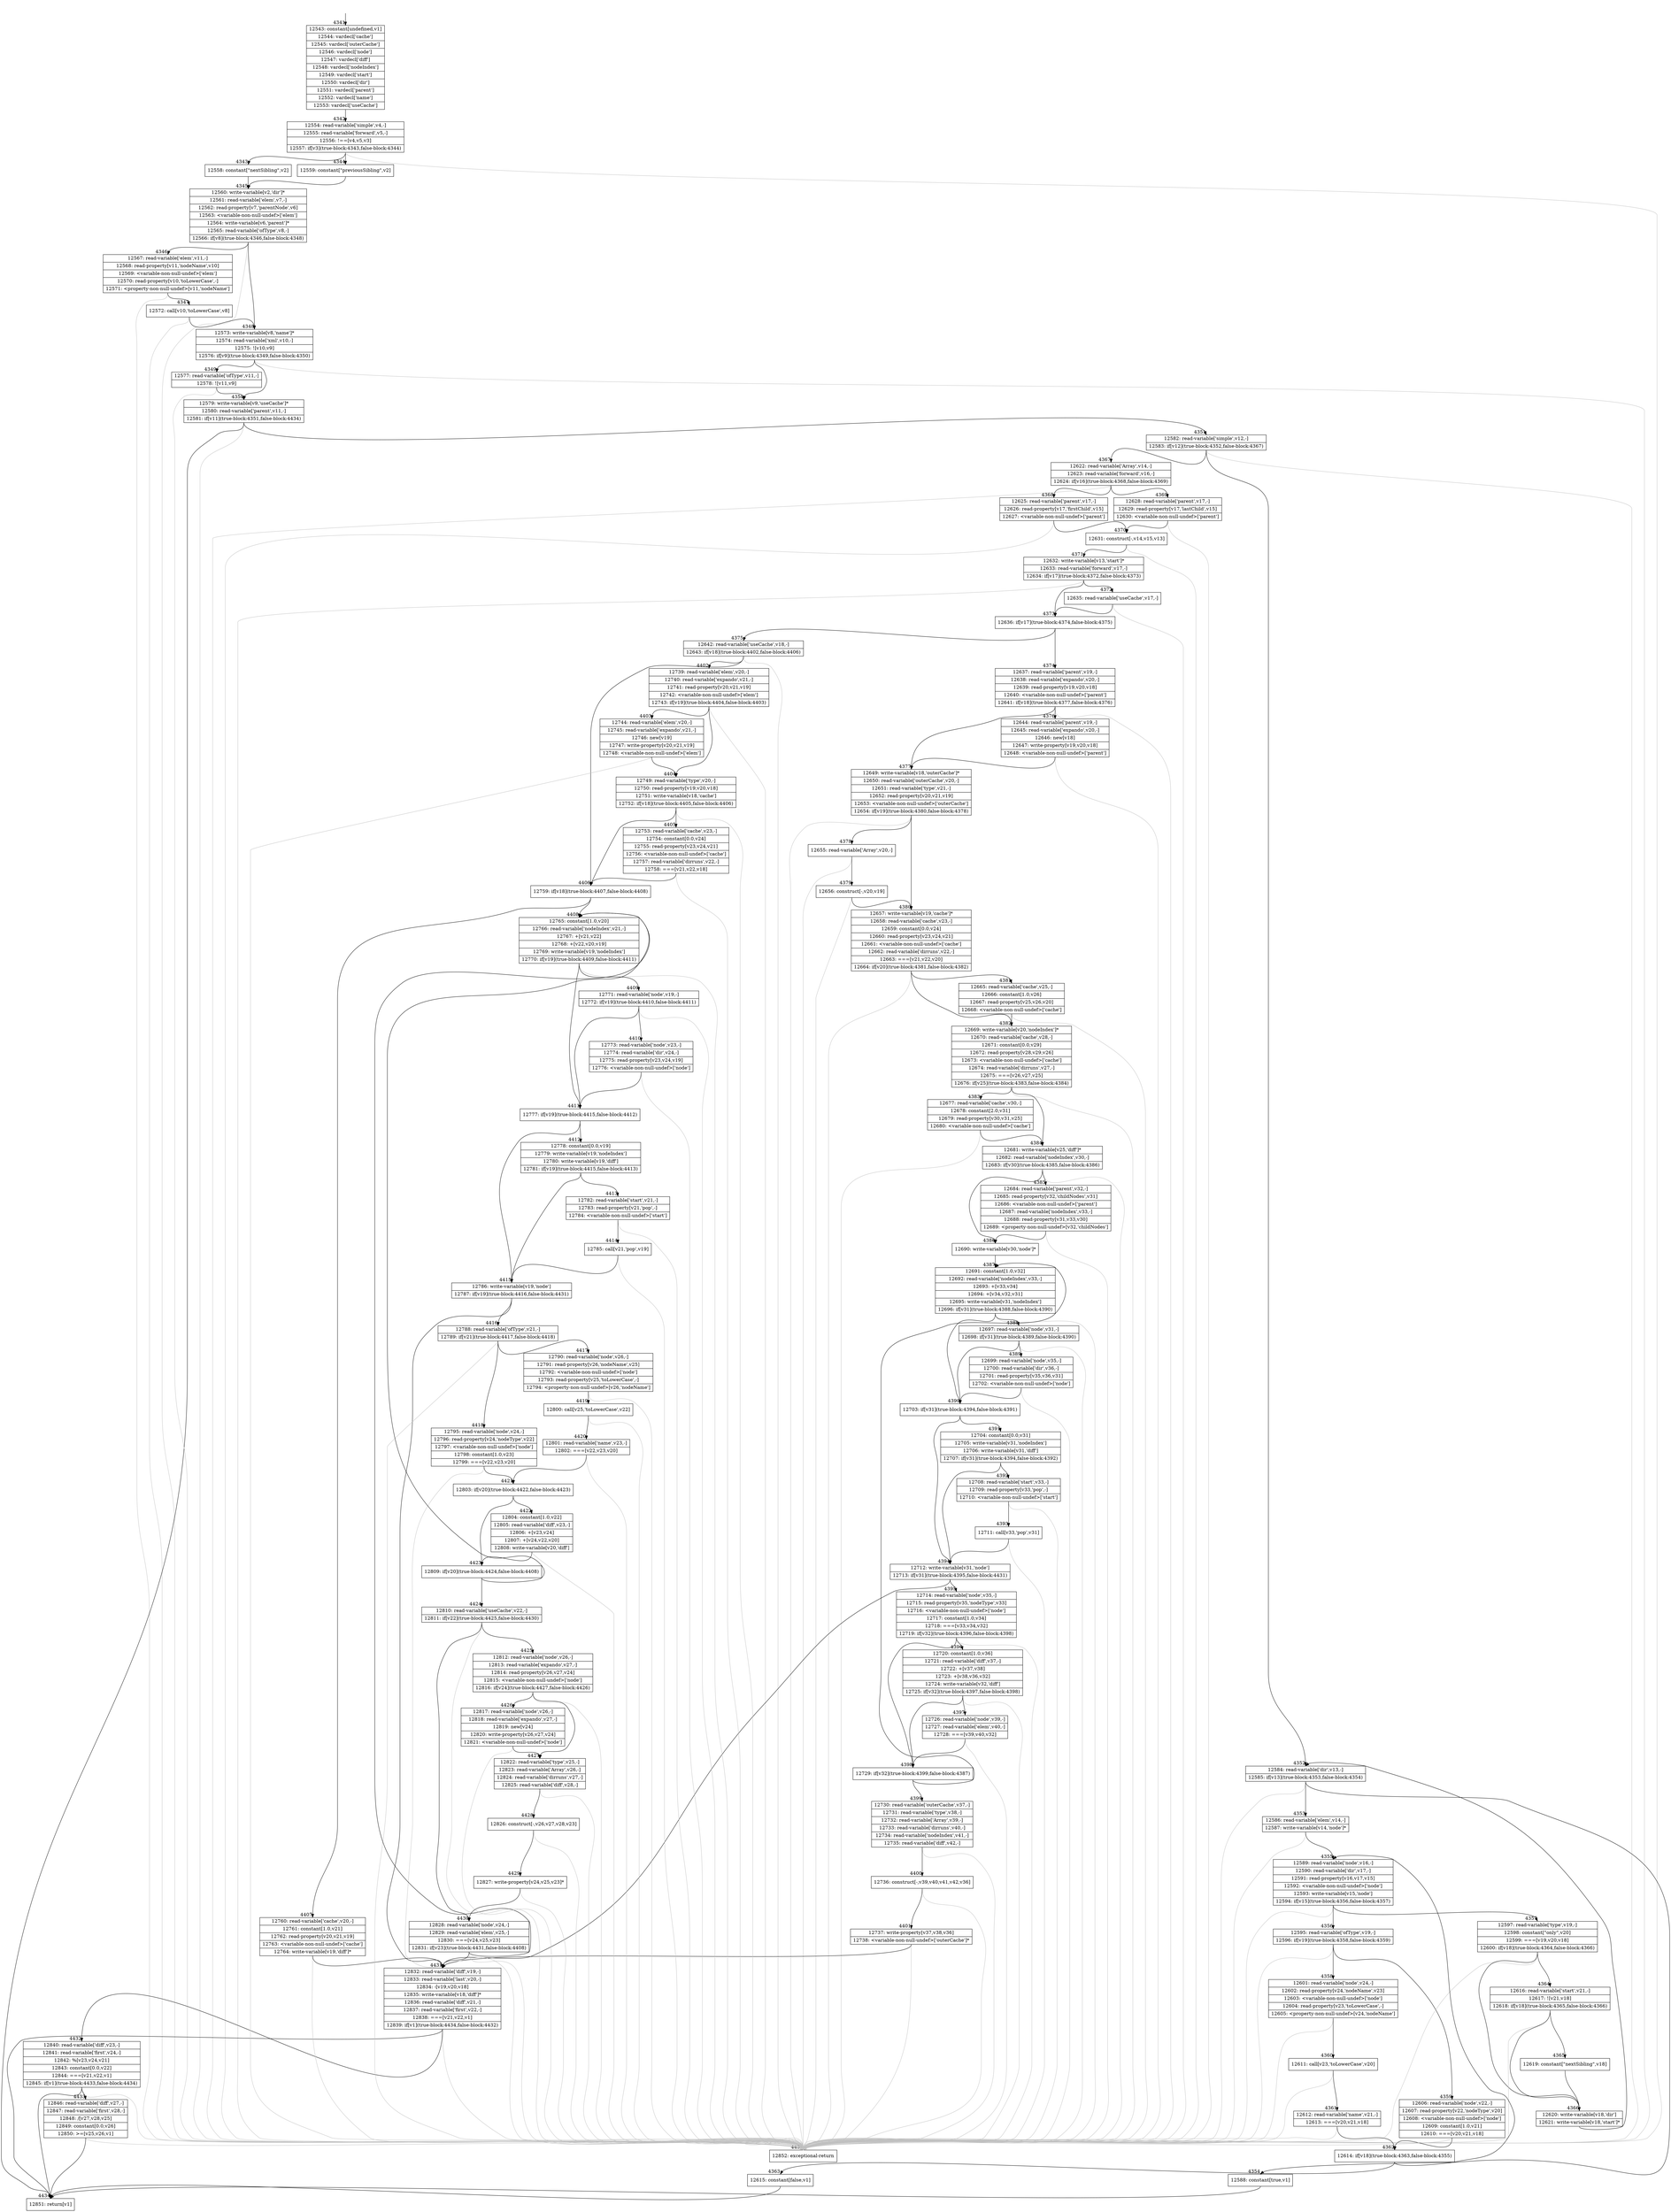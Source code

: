 digraph {
rankdir="TD"
BB_entry285[shape=none,label=""];
BB_entry285 -> BB4341 [tailport=s, headport=n, headlabel="    4341"]
BB4341 [shape=record label="{12543: constant[undefined,v1]|12544: vardecl['cache']|12545: vardecl['outerCache']|12546: vardecl['node']|12547: vardecl['diff']|12548: vardecl['nodeIndex']|12549: vardecl['start']|12550: vardecl['dir']|12551: vardecl['parent']|12552: vardecl['name']|12553: vardecl['useCache']}" ] 
BB4341 -> BB4342 [tailport=s, headport=n, headlabel="      4342"]
BB4342 [shape=record label="{12554: read-variable['simple',v4,-]|12555: read-variable['forward',v5,-]|12556: !==[v4,v5,v3]|12557: if[v3](true-block:4343,false-block:4344)}" ] 
BB4342 -> BB4343 [tailport=s, headport=n, headlabel="      4343"]
BB4342 -> BB4344 [tailport=s, headport=n, headlabel="      4344"]
BB4342 -> BB4435 [tailport=s, headport=n, color=gray, headlabel="      4435"]
BB4343 [shape=record label="{12558: constant[\"nextSibling\",v2]}" ] 
BB4343 -> BB4345 [tailport=s, headport=n, headlabel="      4345"]
BB4344 [shape=record label="{12559: constant[\"previousSibling\",v2]}" ] 
BB4344 -> BB4345 [tailport=s, headport=n]
BB4345 [shape=record label="{12560: write-variable[v2,'dir']*|12561: read-variable['elem',v7,-]|12562: read-property[v7,'parentNode',v6]|12563: \<variable-non-null-undef\>['elem']|12564: write-variable[v6,'parent']*|12565: read-variable['ofType',v8,-]|12566: if[v8](true-block:4346,false-block:4348)}" ] 
BB4345 -> BB4348 [tailport=s, headport=n, headlabel="      4348"]
BB4345 -> BB4346 [tailport=s, headport=n, headlabel="      4346"]
BB4345 -> BB4435 [tailport=s, headport=n, color=gray]
BB4346 [shape=record label="{12567: read-variable['elem',v11,-]|12568: read-property[v11,'nodeName',v10]|12569: \<variable-non-null-undef\>['elem']|12570: read-property[v10,'toLowerCase',-]|12571: \<property-non-null-undef\>[v11,'nodeName']}" ] 
BB4346 -> BB4347 [tailport=s, headport=n, headlabel="      4347"]
BB4346 -> BB4435 [tailport=s, headport=n, color=gray]
BB4347 [shape=record label="{12572: call[v10,'toLowerCase',v8]}" ] 
BB4347 -> BB4348 [tailport=s, headport=n]
BB4347 -> BB4435 [tailport=s, headport=n, color=gray]
BB4348 [shape=record label="{12573: write-variable[v8,'name']*|12574: read-variable['xml',v10,-]|12575: ![v10,v9]|12576: if[v9](true-block:4349,false-block:4350)}" ] 
BB4348 -> BB4350 [tailport=s, headport=n, headlabel="      4350"]
BB4348 -> BB4349 [tailport=s, headport=n, headlabel="      4349"]
BB4348 -> BB4435 [tailport=s, headport=n, color=gray]
BB4349 [shape=record label="{12577: read-variable['ofType',v11,-]|12578: ![v11,v9]}" ] 
BB4349 -> BB4350 [tailport=s, headport=n]
BB4349 -> BB4435 [tailport=s, headport=n, color=gray]
BB4350 [shape=record label="{12579: write-variable[v9,'useCache']*|12580: read-variable['parent',v11,-]|12581: if[v11](true-block:4351,false-block:4434)}" ] 
BB4350 -> BB4351 [tailport=s, headport=n, headlabel="      4351"]
BB4350 -> BB4434 [tailport=s, headport=n, headlabel="      4434"]
BB4350 -> BB4435 [tailport=s, headport=n, color=gray]
BB4351 [shape=record label="{12582: read-variable['simple',v12,-]|12583: if[v12](true-block:4352,false-block:4367)}" ] 
BB4351 -> BB4352 [tailport=s, headport=n, headlabel="      4352"]
BB4351 -> BB4367 [tailport=s, headport=n, headlabel="      4367"]
BB4351 -> BB4435 [tailport=s, headport=n, color=gray]
BB4352 [shape=record label="{12584: read-variable['dir',v13,-]|12585: if[v13](true-block:4353,false-block:4354)}" ] 
BB4352 -> BB4353 [tailport=s, headport=n, headlabel="      4353"]
BB4352 -> BB4354 [tailport=s, headport=n, headlabel="      4354"]
BB4352 -> BB4435 [tailport=s, headport=n, color=gray]
BB4353 [shape=record label="{12586: read-variable['elem',v14,-]|12587: write-variable[v14,'node']*}" ] 
BB4353 -> BB4355 [tailport=s, headport=n, headlabel="      4355"]
BB4353 -> BB4435 [tailport=s, headport=n, color=gray]
BB4354 [shape=record label="{12588: constant[true,v1]}" ] 
BB4354 -> BB4434 [tailport=s, headport=n]
BB4355 [shape=record label="{12589: read-variable['node',v16,-]|12590: read-variable['dir',v17,-]|12591: read-property[v16,v17,v15]|12592: \<variable-non-null-undef\>['node']|12593: write-variable[v15,'node']|12594: if[v15](true-block:4356,false-block:4357)}" ] 
BB4355 -> BB4356 [tailport=s, headport=n, headlabel="      4356"]
BB4355 -> BB4357 [tailport=s, headport=n, headlabel="      4357"]
BB4355 -> BB4435 [tailport=s, headport=n, color=gray]
BB4356 [shape=record label="{12595: read-variable['ofType',v19,-]|12596: if[v19](true-block:4358,false-block:4359)}" ] 
BB4356 -> BB4358 [tailport=s, headport=n, headlabel="      4358"]
BB4356 -> BB4359 [tailport=s, headport=n, headlabel="      4359"]
BB4356 -> BB4435 [tailport=s, headport=n, color=gray]
BB4357 [shape=record label="{12597: read-variable['type',v19,-]|12598: constant[\"only\",v20]|12599: ===[v19,v20,v18]|12600: if[v18](true-block:4364,false-block:4366)}" ] 
BB4357 -> BB4366 [tailport=s, headport=n, headlabel="      4366"]
BB4357 -> BB4364 [tailport=s, headport=n, headlabel="      4364"]
BB4357 -> BB4435 [tailport=s, headport=n, color=gray]
BB4358 [shape=record label="{12601: read-variable['node',v24,-]|12602: read-property[v24,'nodeName',v23]|12603: \<variable-non-null-undef\>['node']|12604: read-property[v23,'toLowerCase',-]|12605: \<property-non-null-undef\>[v24,'nodeName']}" ] 
BB4358 -> BB4360 [tailport=s, headport=n, headlabel="      4360"]
BB4358 -> BB4435 [tailport=s, headport=n, color=gray]
BB4359 [shape=record label="{12606: read-variable['node',v22,-]|12607: read-property[v22,'nodeType',v20]|12608: \<variable-non-null-undef\>['node']|12609: constant[1.0,v21]|12610: ===[v20,v21,v18]}" ] 
BB4359 -> BB4362 [tailport=s, headport=n, headlabel="      4362"]
BB4359 -> BB4435 [tailport=s, headport=n, color=gray]
BB4360 [shape=record label="{12611: call[v23,'toLowerCase',v20]}" ] 
BB4360 -> BB4361 [tailport=s, headport=n, headlabel="      4361"]
BB4360 -> BB4435 [tailport=s, headport=n, color=gray]
BB4361 [shape=record label="{12612: read-variable['name',v21,-]|12613: ===[v20,v21,v18]}" ] 
BB4361 -> BB4362 [tailport=s, headport=n]
BB4361 -> BB4435 [tailport=s, headport=n, color=gray]
BB4362 [shape=record label="{12614: if[v18](true-block:4363,false-block:4355)}" ] 
BB4362 -> BB4363 [tailport=s, headport=n, headlabel="      4363"]
BB4362 -> BB4355 [tailport=s, headport=n]
BB4363 [shape=record label="{12615: constant[false,v1]}" ] 
BB4363 -> BB4434 [tailport=s, headport=n]
BB4364 [shape=record label="{12616: read-variable['start',v21,-]|12617: ![v21,v18]|12618: if[v18](true-block:4365,false-block:4366)}" ] 
BB4364 -> BB4366 [tailport=s, headport=n]
BB4364 -> BB4365 [tailport=s, headport=n, headlabel="      4365"]
BB4364 -> BB4435 [tailport=s, headport=n, color=gray]
BB4365 [shape=record label="{12619: constant[\"nextSibling\",v18]}" ] 
BB4365 -> BB4366 [tailport=s, headport=n]
BB4366 [shape=record label="{12620: write-variable[v18,'dir']|12621: write-variable[v18,'start']*}" ] 
BB4366 -> BB4352 [tailport=s, headport=n]
BB4367 [shape=record label="{12622: read-variable['Array',v14,-]|12623: read-variable['forward',v16,-]|12624: if[v16](true-block:4368,false-block:4369)}" ] 
BB4367 -> BB4368 [tailport=s, headport=n, headlabel="      4368"]
BB4367 -> BB4369 [tailport=s, headport=n, headlabel="      4369"]
BB4367 -> BB4435 [tailport=s, headport=n, color=gray]
BB4368 [shape=record label="{12625: read-variable['parent',v17,-]|12626: read-property[v17,'firstChild',v15]|12627: \<variable-non-null-undef\>['parent']}" ] 
BB4368 -> BB4370 [tailport=s, headport=n, headlabel="      4370"]
BB4368 -> BB4435 [tailport=s, headport=n, color=gray]
BB4369 [shape=record label="{12628: read-variable['parent',v17,-]|12629: read-property[v17,'lastChild',v15]|12630: \<variable-non-null-undef\>['parent']}" ] 
BB4369 -> BB4370 [tailport=s, headport=n]
BB4369 -> BB4435 [tailport=s, headport=n, color=gray]
BB4370 [shape=record label="{12631: construct[-,v14,v15,v13]}" ] 
BB4370 -> BB4371 [tailport=s, headport=n, headlabel="      4371"]
BB4370 -> BB4435 [tailport=s, headport=n, color=gray]
BB4371 [shape=record label="{12632: write-variable[v13,'start']*|12633: read-variable['forward',v17,-]|12634: if[v17](true-block:4372,false-block:4373)}" ] 
BB4371 -> BB4373 [tailport=s, headport=n, headlabel="      4373"]
BB4371 -> BB4372 [tailport=s, headport=n, headlabel="      4372"]
BB4371 -> BB4435 [tailport=s, headport=n, color=gray]
BB4372 [shape=record label="{12635: read-variable['useCache',v17,-]}" ] 
BB4372 -> BB4373 [tailport=s, headport=n]
BB4372 -> BB4435 [tailport=s, headport=n, color=gray]
BB4373 [shape=record label="{12636: if[v17](true-block:4374,false-block:4375)}" ] 
BB4373 -> BB4374 [tailport=s, headport=n, headlabel="      4374"]
BB4373 -> BB4375 [tailport=s, headport=n, headlabel="      4375"]
BB4374 [shape=record label="{12637: read-variable['parent',v19,-]|12638: read-variable['expando',v20,-]|12639: read-property[v19,v20,v18]|12640: \<variable-non-null-undef\>['parent']|12641: if[v18](true-block:4377,false-block:4376)}" ] 
BB4374 -> BB4377 [tailport=s, headport=n, headlabel="      4377"]
BB4374 -> BB4376 [tailport=s, headport=n, headlabel="      4376"]
BB4374 -> BB4435 [tailport=s, headport=n, color=gray]
BB4375 [shape=record label="{12642: read-variable['useCache',v18,-]|12643: if[v18](true-block:4402,false-block:4406)}" ] 
BB4375 -> BB4406 [tailport=s, headport=n, headlabel="      4406"]
BB4375 -> BB4402 [tailport=s, headport=n, headlabel="      4402"]
BB4375 -> BB4435 [tailport=s, headport=n, color=gray]
BB4376 [shape=record label="{12644: read-variable['parent',v19,-]|12645: read-variable['expando',v20,-]|12646: new[v18]|12647: write-property[v19,v20,v18]|12648: \<variable-non-null-undef\>['parent']}" ] 
BB4376 -> BB4377 [tailport=s, headport=n]
BB4376 -> BB4435 [tailport=s, headport=n, color=gray]
BB4377 [shape=record label="{12649: write-variable[v18,'outerCache']*|12650: read-variable['outerCache',v20,-]|12651: read-variable['type',v21,-]|12652: read-property[v20,v21,v19]|12653: \<variable-non-null-undef\>['outerCache']|12654: if[v19](true-block:4380,false-block:4378)}" ] 
BB4377 -> BB4380 [tailport=s, headport=n, headlabel="      4380"]
BB4377 -> BB4378 [tailport=s, headport=n, headlabel="      4378"]
BB4377 -> BB4435 [tailport=s, headport=n, color=gray]
BB4378 [shape=record label="{12655: read-variable['Array',v20,-]}" ] 
BB4378 -> BB4379 [tailport=s, headport=n, headlabel="      4379"]
BB4378 -> BB4435 [tailport=s, headport=n, color=gray]
BB4379 [shape=record label="{12656: construct[-,v20,v19]}" ] 
BB4379 -> BB4380 [tailport=s, headport=n]
BB4379 -> BB4435 [tailport=s, headport=n, color=gray]
BB4380 [shape=record label="{12657: write-variable[v19,'cache']*|12658: read-variable['cache',v23,-]|12659: constant[0.0,v24]|12660: read-property[v23,v24,v21]|12661: \<variable-non-null-undef\>['cache']|12662: read-variable['dirruns',v22,-]|12663: ===[v21,v22,v20]|12664: if[v20](true-block:4381,false-block:4382)}" ] 
BB4380 -> BB4382 [tailport=s, headport=n, headlabel="      4382"]
BB4380 -> BB4381 [tailport=s, headport=n, headlabel="      4381"]
BB4380 -> BB4435 [tailport=s, headport=n, color=gray]
BB4381 [shape=record label="{12665: read-variable['cache',v25,-]|12666: constant[1.0,v26]|12667: read-property[v25,v26,v20]|12668: \<variable-non-null-undef\>['cache']}" ] 
BB4381 -> BB4382 [tailport=s, headport=n]
BB4381 -> BB4435 [tailport=s, headport=n, color=gray]
BB4382 [shape=record label="{12669: write-variable[v20,'nodeIndex']*|12670: read-variable['cache',v28,-]|12671: constant[0.0,v29]|12672: read-property[v28,v29,v26]|12673: \<variable-non-null-undef\>['cache']|12674: read-variable['dirruns',v27,-]|12675: ===[v26,v27,v25]|12676: if[v25](true-block:4383,false-block:4384)}" ] 
BB4382 -> BB4384 [tailport=s, headport=n, headlabel="      4384"]
BB4382 -> BB4383 [tailport=s, headport=n, headlabel="      4383"]
BB4382 -> BB4435 [tailport=s, headport=n, color=gray]
BB4383 [shape=record label="{12677: read-variable['cache',v30,-]|12678: constant[2.0,v31]|12679: read-property[v30,v31,v25]|12680: \<variable-non-null-undef\>['cache']}" ] 
BB4383 -> BB4384 [tailport=s, headport=n]
BB4383 -> BB4435 [tailport=s, headport=n, color=gray]
BB4384 [shape=record label="{12681: write-variable[v25,'diff']*|12682: read-variable['nodeIndex',v30,-]|12683: if[v30](true-block:4385,false-block:4386)}" ] 
BB4384 -> BB4386 [tailport=s, headport=n, headlabel="      4386"]
BB4384 -> BB4385 [tailport=s, headport=n, headlabel="      4385"]
BB4384 -> BB4435 [tailport=s, headport=n, color=gray]
BB4385 [shape=record label="{12684: read-variable['parent',v32,-]|12685: read-property[v32,'childNodes',v31]|12686: \<variable-non-null-undef\>['parent']|12687: read-variable['nodeIndex',v33,-]|12688: read-property[v31,v33,v30]|12689: \<property-non-null-undef\>[v32,'childNodes']}" ] 
BB4385 -> BB4386 [tailport=s, headport=n]
BB4385 -> BB4435 [tailport=s, headport=n, color=gray]
BB4386 [shape=record label="{12690: write-variable[v30,'node']*}" ] 
BB4386 -> BB4387 [tailport=s, headport=n, headlabel="      4387"]
BB4387 [shape=record label="{12691: constant[1.0,v32]|12692: read-variable['nodeIndex',v33,-]|12693: +[v33,v34]|12694: +[v34,v32,v31]|12695: write-variable[v31,'nodeIndex']|12696: if[v31](true-block:4388,false-block:4390)}" ] 
BB4387 -> BB4390 [tailport=s, headport=n, headlabel="      4390"]
BB4387 -> BB4388 [tailport=s, headport=n, headlabel="      4388"]
BB4387 -> BB4435 [tailport=s, headport=n, color=gray]
BB4388 [shape=record label="{12697: read-variable['node',v31,-]|12698: if[v31](true-block:4389,false-block:4390)}" ] 
BB4388 -> BB4390 [tailport=s, headport=n]
BB4388 -> BB4389 [tailport=s, headport=n, headlabel="      4389"]
BB4388 -> BB4435 [tailport=s, headport=n, color=gray]
BB4389 [shape=record label="{12699: read-variable['node',v35,-]|12700: read-variable['dir',v36,-]|12701: read-property[v35,v36,v31]|12702: \<variable-non-null-undef\>['node']}" ] 
BB4389 -> BB4390 [tailport=s, headport=n]
BB4389 -> BB4435 [tailport=s, headport=n, color=gray]
BB4390 [shape=record label="{12703: if[v31](true-block:4394,false-block:4391)}" ] 
BB4390 -> BB4394 [tailport=s, headport=n, headlabel="      4394"]
BB4390 -> BB4391 [tailport=s, headport=n, headlabel="      4391"]
BB4391 [shape=record label="{12704: constant[0.0,v31]|12705: write-variable[v31,'nodeIndex']|12706: write-variable[v31,'diff']|12707: if[v31](true-block:4394,false-block:4392)}" ] 
BB4391 -> BB4394 [tailport=s, headport=n]
BB4391 -> BB4392 [tailport=s, headport=n, headlabel="      4392"]
BB4392 [shape=record label="{12708: read-variable['start',v33,-]|12709: read-property[v33,'pop',-]|12710: \<variable-non-null-undef\>['start']}" ] 
BB4392 -> BB4393 [tailport=s, headport=n, headlabel="      4393"]
BB4392 -> BB4435 [tailport=s, headport=n, color=gray]
BB4393 [shape=record label="{12711: call[v33,'pop',v31]}" ] 
BB4393 -> BB4394 [tailport=s, headport=n]
BB4393 -> BB4435 [tailport=s, headport=n, color=gray]
BB4394 [shape=record label="{12712: write-variable[v31,'node']|12713: if[v31](true-block:4395,false-block:4431)}" ] 
BB4394 -> BB4395 [tailport=s, headport=n, headlabel="      4395"]
BB4394 -> BB4431 [tailport=s, headport=n, headlabel="      4431"]
BB4395 [shape=record label="{12714: read-variable['node',v35,-]|12715: read-property[v35,'nodeType',v33]|12716: \<variable-non-null-undef\>['node']|12717: constant[1.0,v34]|12718: ===[v33,v34,v32]|12719: if[v32](true-block:4396,false-block:4398)}" ] 
BB4395 -> BB4398 [tailport=s, headport=n, headlabel="      4398"]
BB4395 -> BB4396 [tailport=s, headport=n, headlabel="      4396"]
BB4395 -> BB4435 [tailport=s, headport=n, color=gray]
BB4396 [shape=record label="{12720: constant[1.0,v36]|12721: read-variable['diff',v37,-]|12722: +[v37,v38]|12723: +[v38,v36,v32]|12724: write-variable[v32,'diff']|12725: if[v32](true-block:4397,false-block:4398)}" ] 
BB4396 -> BB4398 [tailport=s, headport=n]
BB4396 -> BB4397 [tailport=s, headport=n, headlabel="      4397"]
BB4396 -> BB4435 [tailport=s, headport=n, color=gray]
BB4397 [shape=record label="{12726: read-variable['node',v39,-]|12727: read-variable['elem',v40,-]|12728: ===[v39,v40,v32]}" ] 
BB4397 -> BB4398 [tailport=s, headport=n]
BB4397 -> BB4435 [tailport=s, headport=n, color=gray]
BB4398 [shape=record label="{12729: if[v32](true-block:4399,false-block:4387)}" ] 
BB4398 -> BB4399 [tailport=s, headport=n, headlabel="      4399"]
BB4398 -> BB4387 [tailport=s, headport=n]
BB4399 [shape=record label="{12730: read-variable['outerCache',v37,-]|12731: read-variable['type',v38,-]|12732: read-variable['Array',v39,-]|12733: read-variable['dirruns',v40,-]|12734: read-variable['nodeIndex',v41,-]|12735: read-variable['diff',v42,-]}" ] 
BB4399 -> BB4400 [tailport=s, headport=n, headlabel="      4400"]
BB4399 -> BB4435 [tailport=s, headport=n, color=gray]
BB4400 [shape=record label="{12736: construct[-,v39,v40,v41,v42,v36]}" ] 
BB4400 -> BB4401 [tailport=s, headport=n, headlabel="      4401"]
BB4400 -> BB4435 [tailport=s, headport=n, color=gray]
BB4401 [shape=record label="{12737: write-property[v37,v38,v36]|12738: \<variable-non-null-undef\>['outerCache']*}" ] 
BB4401 -> BB4431 [tailport=s, headport=n]
BB4401 -> BB4435 [tailport=s, headport=n, color=gray]
BB4402 [shape=record label="{12739: read-variable['elem',v20,-]|12740: read-variable['expando',v21,-]|12741: read-property[v20,v21,v19]|12742: \<variable-non-null-undef\>['elem']|12743: if[v19](true-block:4404,false-block:4403)}" ] 
BB4402 -> BB4404 [tailport=s, headport=n, headlabel="      4404"]
BB4402 -> BB4403 [tailport=s, headport=n, headlabel="      4403"]
BB4402 -> BB4435 [tailport=s, headport=n, color=gray]
BB4403 [shape=record label="{12744: read-variable['elem',v20,-]|12745: read-variable['expando',v21,-]|12746: new[v19]|12747: write-property[v20,v21,v19]|12748: \<variable-non-null-undef\>['elem']}" ] 
BB4403 -> BB4404 [tailport=s, headport=n]
BB4403 -> BB4435 [tailport=s, headport=n, color=gray]
BB4404 [shape=record label="{12749: read-variable['type',v20,-]|12750: read-property[v19,v20,v18]|12751: write-variable[v18,'cache']|12752: if[v18](true-block:4405,false-block:4406)}" ] 
BB4404 -> BB4406 [tailport=s, headport=n]
BB4404 -> BB4405 [tailport=s, headport=n, headlabel="      4405"]
BB4404 -> BB4435 [tailport=s, headport=n, color=gray]
BB4405 [shape=record label="{12753: read-variable['cache',v23,-]|12754: constant[0.0,v24]|12755: read-property[v23,v24,v21]|12756: \<variable-non-null-undef\>['cache']|12757: read-variable['dirruns',v22,-]|12758: ===[v21,v22,v18]}" ] 
BB4405 -> BB4406 [tailport=s, headport=n]
BB4405 -> BB4435 [tailport=s, headport=n, color=gray]
BB4406 [shape=record label="{12759: if[v18](true-block:4407,false-block:4408)}" ] 
BB4406 -> BB4407 [tailport=s, headport=n, headlabel="      4407"]
BB4406 -> BB4408 [tailport=s, headport=n, headlabel="      4408"]
BB4407 [shape=record label="{12760: read-variable['cache',v20,-]|12761: constant[1.0,v21]|12762: read-property[v20,v21,v19]|12763: \<variable-non-null-undef\>['cache']|12764: write-variable[v19,'diff']*}" ] 
BB4407 -> BB4431 [tailport=s, headport=n]
BB4407 -> BB4435 [tailport=s, headport=n, color=gray]
BB4408 [shape=record label="{12765: constant[1.0,v20]|12766: read-variable['nodeIndex',v21,-]|12767: +[v21,v22]|12768: +[v22,v20,v19]|12769: write-variable[v19,'nodeIndex']|12770: if[v19](true-block:4409,false-block:4411)}" ] 
BB4408 -> BB4411 [tailport=s, headport=n, headlabel="      4411"]
BB4408 -> BB4409 [tailport=s, headport=n, headlabel="      4409"]
BB4408 -> BB4435 [tailport=s, headport=n, color=gray]
BB4409 [shape=record label="{12771: read-variable['node',v19,-]|12772: if[v19](true-block:4410,false-block:4411)}" ] 
BB4409 -> BB4411 [tailport=s, headport=n]
BB4409 -> BB4410 [tailport=s, headport=n, headlabel="      4410"]
BB4409 -> BB4435 [tailport=s, headport=n, color=gray]
BB4410 [shape=record label="{12773: read-variable['node',v23,-]|12774: read-variable['dir',v24,-]|12775: read-property[v23,v24,v19]|12776: \<variable-non-null-undef\>['node']}" ] 
BB4410 -> BB4411 [tailport=s, headport=n]
BB4410 -> BB4435 [tailport=s, headport=n, color=gray]
BB4411 [shape=record label="{12777: if[v19](true-block:4415,false-block:4412)}" ] 
BB4411 -> BB4415 [tailport=s, headport=n, headlabel="      4415"]
BB4411 -> BB4412 [tailport=s, headport=n, headlabel="      4412"]
BB4412 [shape=record label="{12778: constant[0.0,v19]|12779: write-variable[v19,'nodeIndex']|12780: write-variable[v19,'diff']|12781: if[v19](true-block:4415,false-block:4413)}" ] 
BB4412 -> BB4415 [tailport=s, headport=n]
BB4412 -> BB4413 [tailport=s, headport=n, headlabel="      4413"]
BB4413 [shape=record label="{12782: read-variable['start',v21,-]|12783: read-property[v21,'pop',-]|12784: \<variable-non-null-undef\>['start']}" ] 
BB4413 -> BB4414 [tailport=s, headport=n, headlabel="      4414"]
BB4413 -> BB4435 [tailport=s, headport=n, color=gray]
BB4414 [shape=record label="{12785: call[v21,'pop',v19]}" ] 
BB4414 -> BB4415 [tailport=s, headport=n]
BB4414 -> BB4435 [tailport=s, headport=n, color=gray]
BB4415 [shape=record label="{12786: write-variable[v19,'node']|12787: if[v19](true-block:4416,false-block:4431)}" ] 
BB4415 -> BB4416 [tailport=s, headport=n, headlabel="      4416"]
BB4415 -> BB4431 [tailport=s, headport=n]
BB4416 [shape=record label="{12788: read-variable['ofType',v21,-]|12789: if[v21](true-block:4417,false-block:4418)}" ] 
BB4416 -> BB4417 [tailport=s, headport=n, headlabel="      4417"]
BB4416 -> BB4418 [tailport=s, headport=n, headlabel="      4418"]
BB4416 -> BB4435 [tailport=s, headport=n, color=gray]
BB4417 [shape=record label="{12790: read-variable['node',v26,-]|12791: read-property[v26,'nodeName',v25]|12792: \<variable-non-null-undef\>['node']|12793: read-property[v25,'toLowerCase',-]|12794: \<property-non-null-undef\>[v26,'nodeName']}" ] 
BB4417 -> BB4419 [tailport=s, headport=n, headlabel="      4419"]
BB4417 -> BB4435 [tailport=s, headport=n, color=gray]
BB4418 [shape=record label="{12795: read-variable['node',v24,-]|12796: read-property[v24,'nodeType',v22]|12797: \<variable-non-null-undef\>['node']|12798: constant[1.0,v23]|12799: ===[v22,v23,v20]}" ] 
BB4418 -> BB4421 [tailport=s, headport=n, headlabel="      4421"]
BB4418 -> BB4435 [tailport=s, headport=n, color=gray]
BB4419 [shape=record label="{12800: call[v25,'toLowerCase',v22]}" ] 
BB4419 -> BB4420 [tailport=s, headport=n, headlabel="      4420"]
BB4419 -> BB4435 [tailport=s, headport=n, color=gray]
BB4420 [shape=record label="{12801: read-variable['name',v23,-]|12802: ===[v22,v23,v20]}" ] 
BB4420 -> BB4421 [tailport=s, headport=n]
BB4420 -> BB4435 [tailport=s, headport=n, color=gray]
BB4421 [shape=record label="{12803: if[v20](true-block:4422,false-block:4423)}" ] 
BB4421 -> BB4423 [tailport=s, headport=n, headlabel="      4423"]
BB4421 -> BB4422 [tailport=s, headport=n, headlabel="      4422"]
BB4422 [shape=record label="{12804: constant[1.0,v22]|12805: read-variable['diff',v23,-]|12806: +[v23,v24]|12807: +[v24,v22,v20]|12808: write-variable[v20,'diff']}" ] 
BB4422 -> BB4423 [tailport=s, headport=n]
BB4422 -> BB4435 [tailport=s, headport=n, color=gray]
BB4423 [shape=record label="{12809: if[v20](true-block:4424,false-block:4408)}" ] 
BB4423 -> BB4424 [tailport=s, headport=n, headlabel="      4424"]
BB4423 -> BB4408 [tailport=s, headport=n]
BB4424 [shape=record label="{12810: read-variable['useCache',v22,-]|12811: if[v22](true-block:4425,false-block:4430)}" ] 
BB4424 -> BB4425 [tailport=s, headport=n, headlabel="      4425"]
BB4424 -> BB4430 [tailport=s, headport=n, headlabel="      4430"]
BB4424 -> BB4435 [tailport=s, headport=n, color=gray]
BB4425 [shape=record label="{12812: read-variable['node',v26,-]|12813: read-variable['expando',v27,-]|12814: read-property[v26,v27,v24]|12815: \<variable-non-null-undef\>['node']|12816: if[v24](true-block:4427,false-block:4426)}" ] 
BB4425 -> BB4427 [tailport=s, headport=n, headlabel="      4427"]
BB4425 -> BB4426 [tailport=s, headport=n, headlabel="      4426"]
BB4425 -> BB4435 [tailport=s, headport=n, color=gray]
BB4426 [shape=record label="{12817: read-variable['node',v26,-]|12818: read-variable['expando',v27,-]|12819: new[v24]|12820: write-property[v26,v27,v24]|12821: \<variable-non-null-undef\>['node']}" ] 
BB4426 -> BB4427 [tailport=s, headport=n]
BB4426 -> BB4435 [tailport=s, headport=n, color=gray]
BB4427 [shape=record label="{12822: read-variable['type',v25,-]|12823: read-variable['Array',v26,-]|12824: read-variable['dirruns',v27,-]|12825: read-variable['diff',v28,-]}" ] 
BB4427 -> BB4428 [tailport=s, headport=n, headlabel="      4428"]
BB4427 -> BB4435 [tailport=s, headport=n, color=gray]
BB4428 [shape=record label="{12826: construct[-,v26,v27,v28,v23]}" ] 
BB4428 -> BB4429 [tailport=s, headport=n, headlabel="      4429"]
BB4428 -> BB4435 [tailport=s, headport=n, color=gray]
BB4429 [shape=record label="{12827: write-property[v24,v25,v23]*}" ] 
BB4429 -> BB4430 [tailport=s, headport=n]
BB4429 -> BB4435 [tailport=s, headport=n, color=gray]
BB4430 [shape=record label="{12828: read-variable['node',v24,-]|12829: read-variable['elem',v25,-]|12830: ===[v24,v25,v23]|12831: if[v23](true-block:4431,false-block:4408)}" ] 
BB4430 -> BB4431 [tailport=s, headport=n]
BB4430 -> BB4408 [tailport=s, headport=n]
BB4430 -> BB4435 [tailport=s, headport=n, color=gray]
BB4431 [shape=record label="{12832: read-variable['diff',v19,-]|12833: read-variable['last',v20,-]|12834: -[v19,v20,v18]|12835: write-variable[v18,'diff']*|12836: read-variable['diff',v21,-]|12837: read-variable['first',v22,-]|12838: ===[v21,v22,v1]|12839: if[v1](true-block:4434,false-block:4432)}" ] 
BB4431 -> BB4434 [tailport=s, headport=n]
BB4431 -> BB4432 [tailport=s, headport=n, headlabel="      4432"]
BB4431 -> BB4435 [tailport=s, headport=n, color=gray]
BB4432 [shape=record label="{12840: read-variable['diff',v23,-]|12841: read-variable['first',v24,-]|12842: %[v23,v24,v21]|12843: constant[0.0,v22]|12844: ===[v21,v22,v1]|12845: if[v1](true-block:4433,false-block:4434)}" ] 
BB4432 -> BB4434 [tailport=s, headport=n]
BB4432 -> BB4433 [tailport=s, headport=n, headlabel="      4433"]
BB4432 -> BB4435 [tailport=s, headport=n, color=gray]
BB4433 [shape=record label="{12846: read-variable['diff',v27,-]|12847: read-variable['first',v28,-]|12848: /[v27,v28,v25]|12849: constant[0.0,v26]|12850: \>=[v25,v26,v1]}" ] 
BB4433 -> BB4434 [tailport=s, headport=n]
BB4433 -> BB4435 [tailport=s, headport=n, color=gray]
BB4434 [shape=record label="{12851: return[v1]}" ] 
BB4435 [shape=record label="{12852: exceptional-return}" ] 
}
